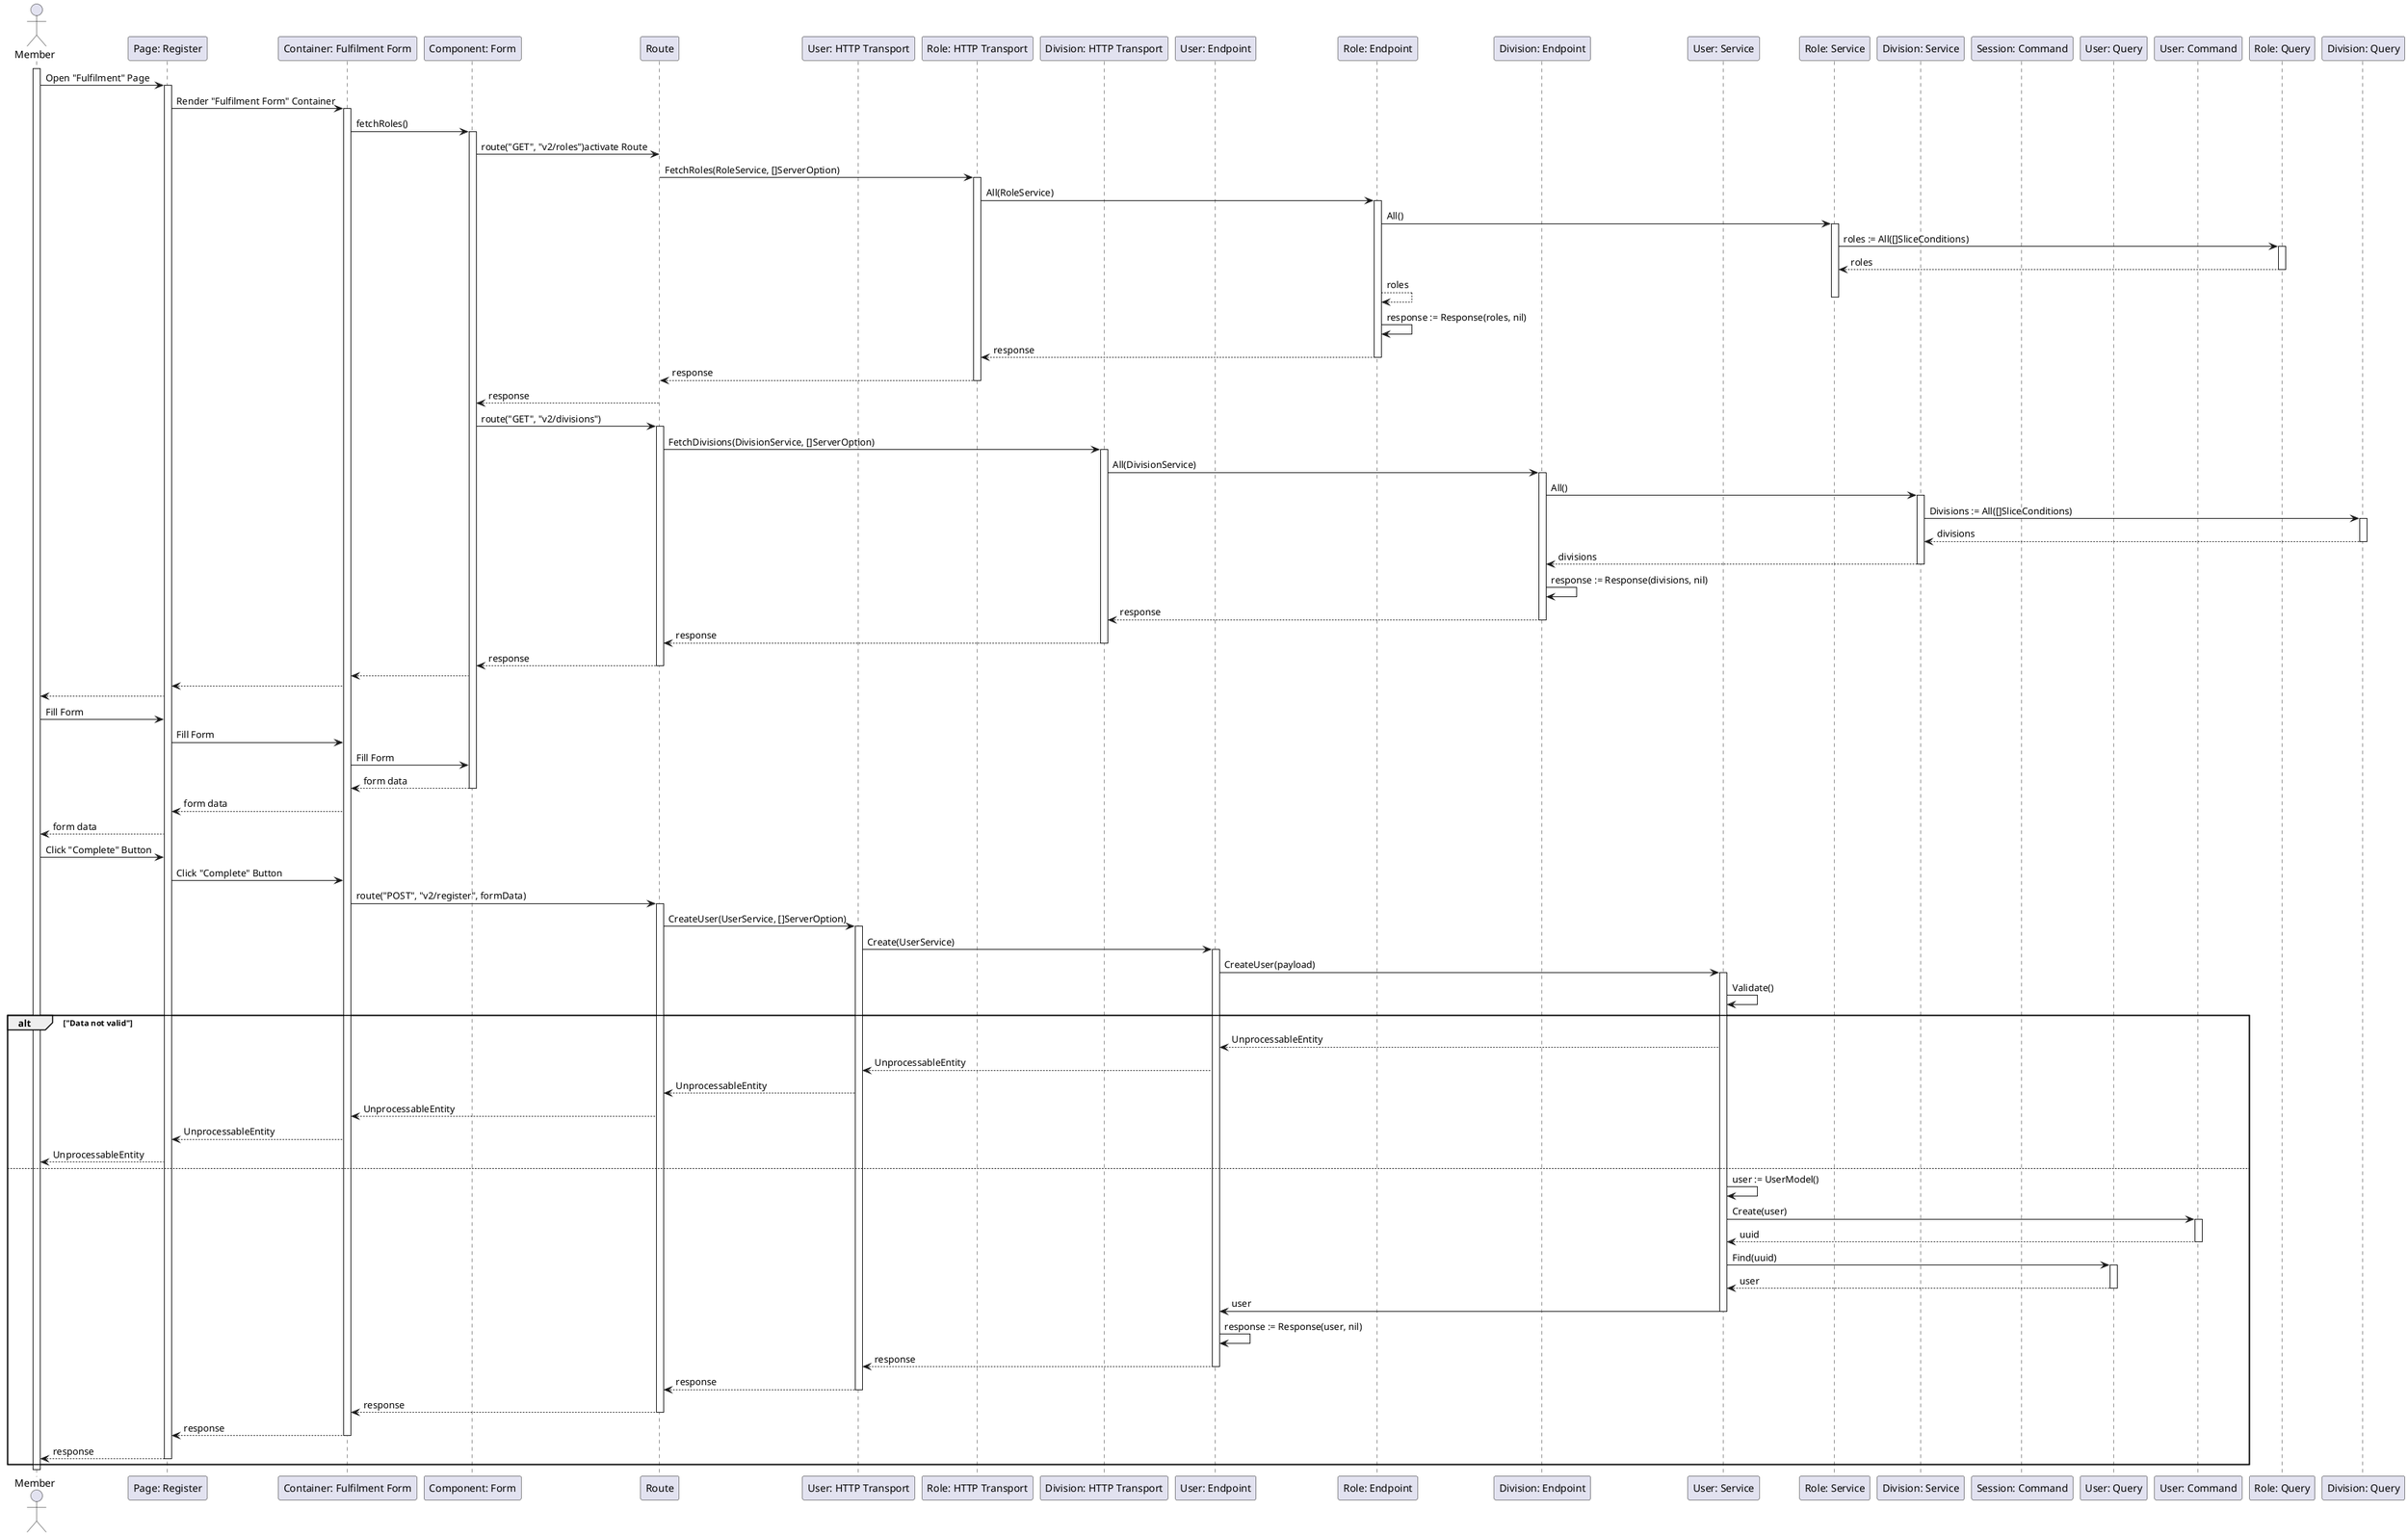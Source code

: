@startuml Register

actor Member
participant "Page: Register" as RegisterPage
participant "Container: Fulfilment Form" as FulfilmentFormContainer
participant "Component: Form" as FulfilmentFormComponent
participant "Route" as Route
participant "User: HTTP Transport" as UserHTTPTransport
participant "Role: HTTP Transport" as RoleHTTPTransport
participant "Division: HTTP Transport" as DivisionHTTPTransport
participant "User: Endpoint" as UserEndpoint
participant "Role: Endpoint" as RoleEndpoint
participant "Division: Endpoint" as DivisionEndpoint
participant "User: Service" as UserService
participant "Role: Service" as RoleService
participant "Division: Service" as DivisionService
participant "Session: Command" as SessionCommand
participant "User: Query" as UserQuery
participant "User: Command" as UserCommand
participant "Role: Query" as RoleQuery
participant "Division: Query" as DivisionQuery

activate Member

' Load Data
Member->RegisterPage: Open "Fulfilment" Page
activate RegisterPage
RegisterPage->FulfilmentFormContainer: Render "Fulfilment Form" Container
activate FulfilmentFormContainer
FulfilmentFormContainer->FulfilmentFormComponent: fetchRoles()

' Fetch Roles
activate FulfilmentFormComponent
FulfilmentFormComponent->Route: route("GET", "v2/roles")\
activate Route
Route->RoleHTTPTransport: FetchRoles(RoleService, []ServerOption)
activate RoleHTTPTransport
RoleHTTPTransport->RoleEndpoint: All(RoleService)
activate RoleEndpoint
RoleEndpoint->RoleService: All()
activate RoleService
RoleService->RoleQuery: roles := All([]SliceConditions)
activate RoleQuery
RoleQuery-->RoleService: roles
deactivate RoleQuery
RoleEndpoint-->RoleEndpoint: roles
deactivate RoleService
RoleEndpoint->RoleEndpoint: response := Response(roles, nil)
RoleEndpoint-->RoleHTTPTransport: response
deactivate RoleEndpoint
RoleHTTPTransport-->Route: response
deactivate RoleHTTPTransport
Route-->FulfilmentFormComponent: response
deactivate Route
' End Fetch Roles

' Fetch Division
FulfilmentFormComponent->Route: route("GET", "v2/divisions")
activate Route
Route->DivisionHTTPTransport: FetchDivisions(DivisionService, []ServerOption)
activate DivisionHTTPTransport
DivisionHTTPTransport->DivisionEndpoint: All(DivisionService)
activate DivisionEndpoint
DivisionEndpoint->DivisionService: All()
activate DivisionService
DivisionService->DivisionQuery: Divisions := All([]SliceConditions)
activate DivisionQuery
DivisionQuery-->DivisionService: divisions
deactivate DivisionQuery
DivisionService-->DivisionEndpoint: divisions
deactivate DivisionService
DivisionEndpoint->DivisionEndpoint: response := Response(divisions, nil)
DivisionEndpoint-->DivisionHTTPTransport: response
deactivate DivisionEndpoint
DivisionHTTPTransport-->Route: response
deactivate DivisionHTTPTransport
Route-->FulfilmentFormComponent: response
deactivate Route
' End Fetch Division

FulfilmentFormComponent-->FulfilmentFormContainer
FulfilmentFormContainer-->RegisterPage
RegisterPage-->Member
' End Load Data

' Fill Data
Member->RegisterPage: Fill Form
RegisterPage->FulfilmentFormContainer: Fill Form
FulfilmentFormContainer->FulfilmentFormComponent: Fill Form
FulfilmentFormComponent-->FulfilmentFormContainer: form data
deactivate FulfilmentFormComponent
FulfilmentFormContainer-->RegisterPage: form data
RegisterPage-->Member: form data
' End Fill Data

Member->RegisterPage: Click "Complete" Button
RegisterPage->FulfilmentFormContainer: Click "Complete" Button
FulfilmentFormContainer->Route: route("POST", "v2/register", formData)
activate Route
Route->UserHTTPTransport: CreateUser(UserService, []ServerOption)
activate UserHTTPTransport
UserHTTPTransport->UserEndpoint: Create(UserService)
activate UserEndpoint
UserEndpoint->UserService: CreateUser(payload)
activate UserService
UserService->UserService: Validate()

alt "Data not valid"
    UserService-->UserEndpoint: UnprocessableEntity
    UserEndpoint-->UserHTTPTransport: UnprocessableEntity
    UserHTTPTransport-->Route: UnprocessableEntity
    Route-->FulfilmentFormContainer: UnprocessableEntity
    FulfilmentFormContainer-->RegisterPage: UnprocessableEntity
    RegisterPage-->Member: UnprocessableEntity
else
    UserService->UserService: user := UserModel()
    UserService->UserCommand: Create(user)
    activate UserCommand
    UserCommand-->UserService: uuid
    deactivate UserCommand
    UserService->UserQuery: Find(uuid)
    activate UserQuery
    UserQuery-->UserService: user
    deactivate UserQuery
    UserService->UserEndpoint: user
    deactivate UserService
    UserEndpoint->UserEndpoint:  response := Response(user, nil)
    UserEndpoint-->UserHTTPTransport: response
    deactivate UserEndpoint
    UserHTTPTransport-->Route: response
    deactivate UserHTTPTransport
    Route-->FulfilmentFormContainer: response
    deactivate Route
    FulfilmentFormContainer-->RegisterPage: response
    deactivate FulfilmentFormContainer
    RegisterPage-->Member: response
    deactivate RegisterPage
end

deactivate Member

@enduml